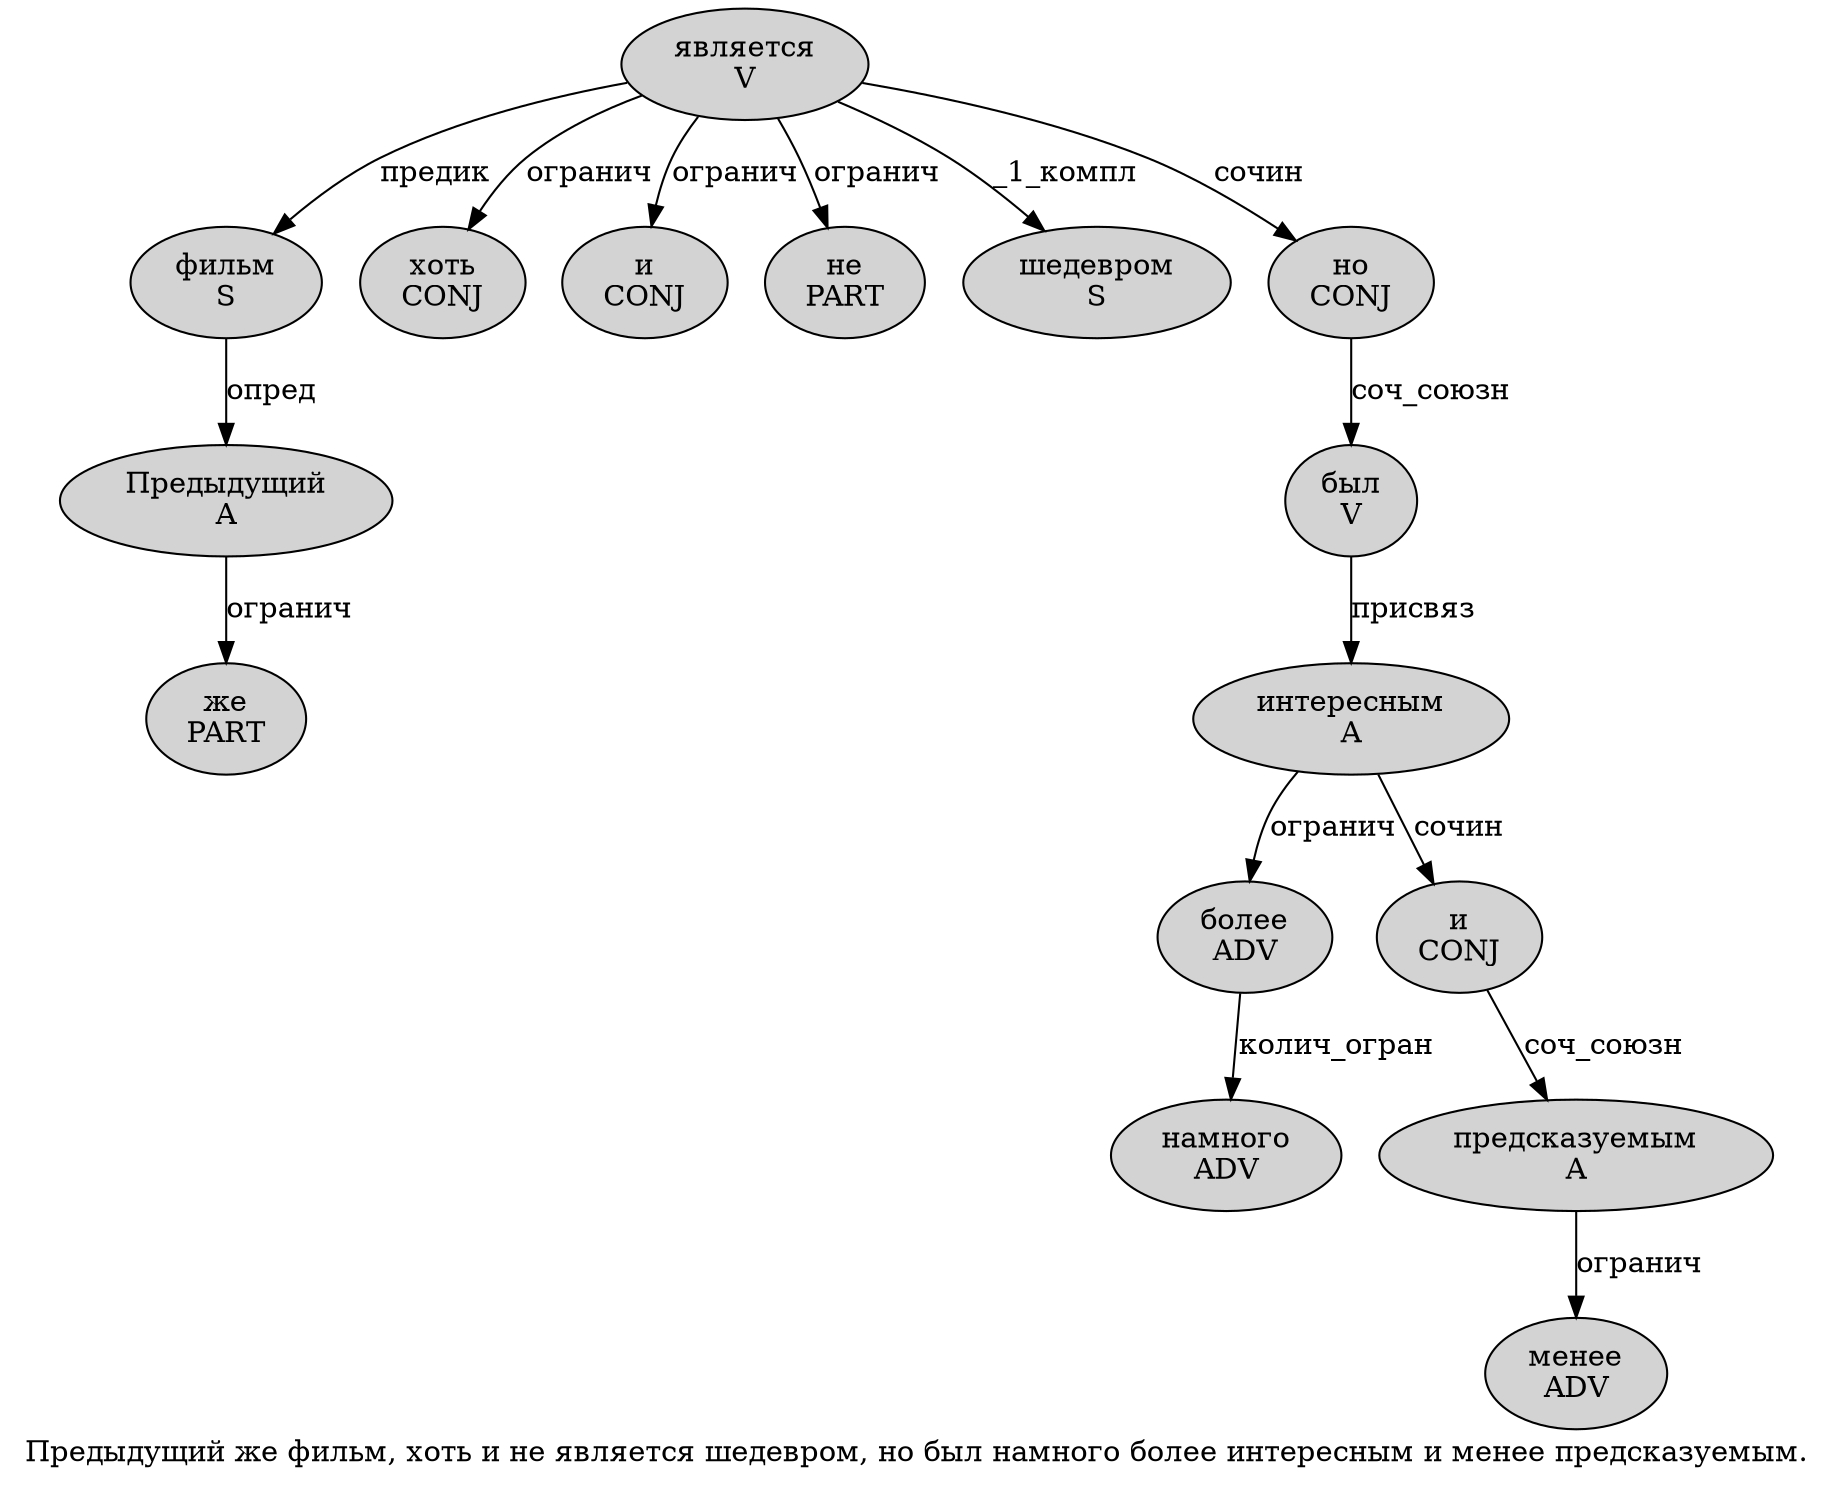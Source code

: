 digraph SENTENCE_4610 {
	graph [label="Предыдущий же фильм, хоть и не является шедевром, но был намного более интересным и менее предсказуемым."]
	node [style=filled]
		0 [label="Предыдущий
A" color="" fillcolor=lightgray penwidth=1 shape=ellipse]
		1 [label="же
PART" color="" fillcolor=lightgray penwidth=1 shape=ellipse]
		2 [label="фильм
S" color="" fillcolor=lightgray penwidth=1 shape=ellipse]
		4 [label="хоть
CONJ" color="" fillcolor=lightgray penwidth=1 shape=ellipse]
		5 [label="и
CONJ" color="" fillcolor=lightgray penwidth=1 shape=ellipse]
		6 [label="не
PART" color="" fillcolor=lightgray penwidth=1 shape=ellipse]
		7 [label="является
V" color="" fillcolor=lightgray penwidth=1 shape=ellipse]
		8 [label="шедевром
S" color="" fillcolor=lightgray penwidth=1 shape=ellipse]
		10 [label="но
CONJ" color="" fillcolor=lightgray penwidth=1 shape=ellipse]
		11 [label="был
V" color="" fillcolor=lightgray penwidth=1 shape=ellipse]
		12 [label="намного
ADV" color="" fillcolor=lightgray penwidth=1 shape=ellipse]
		13 [label="более
ADV" color="" fillcolor=lightgray penwidth=1 shape=ellipse]
		14 [label="интересным
A" color="" fillcolor=lightgray penwidth=1 shape=ellipse]
		15 [label="и
CONJ" color="" fillcolor=lightgray penwidth=1 shape=ellipse]
		16 [label="менее
ADV" color="" fillcolor=lightgray penwidth=1 shape=ellipse]
		17 [label="предсказуемым
A" color="" fillcolor=lightgray penwidth=1 shape=ellipse]
			0 -> 1 [label="огранич"]
			15 -> 17 [label="соч_союзн"]
			10 -> 11 [label="соч_союзн"]
			13 -> 12 [label="колич_огран"]
			11 -> 14 [label="присвяз"]
			17 -> 16 [label="огранич"]
			7 -> 2 [label="предик"]
			7 -> 4 [label="огранич"]
			7 -> 5 [label="огранич"]
			7 -> 6 [label="огранич"]
			7 -> 8 [label="_1_компл"]
			7 -> 10 [label="сочин"]
			14 -> 13 [label="огранич"]
			14 -> 15 [label="сочин"]
			2 -> 0 [label="опред"]
}